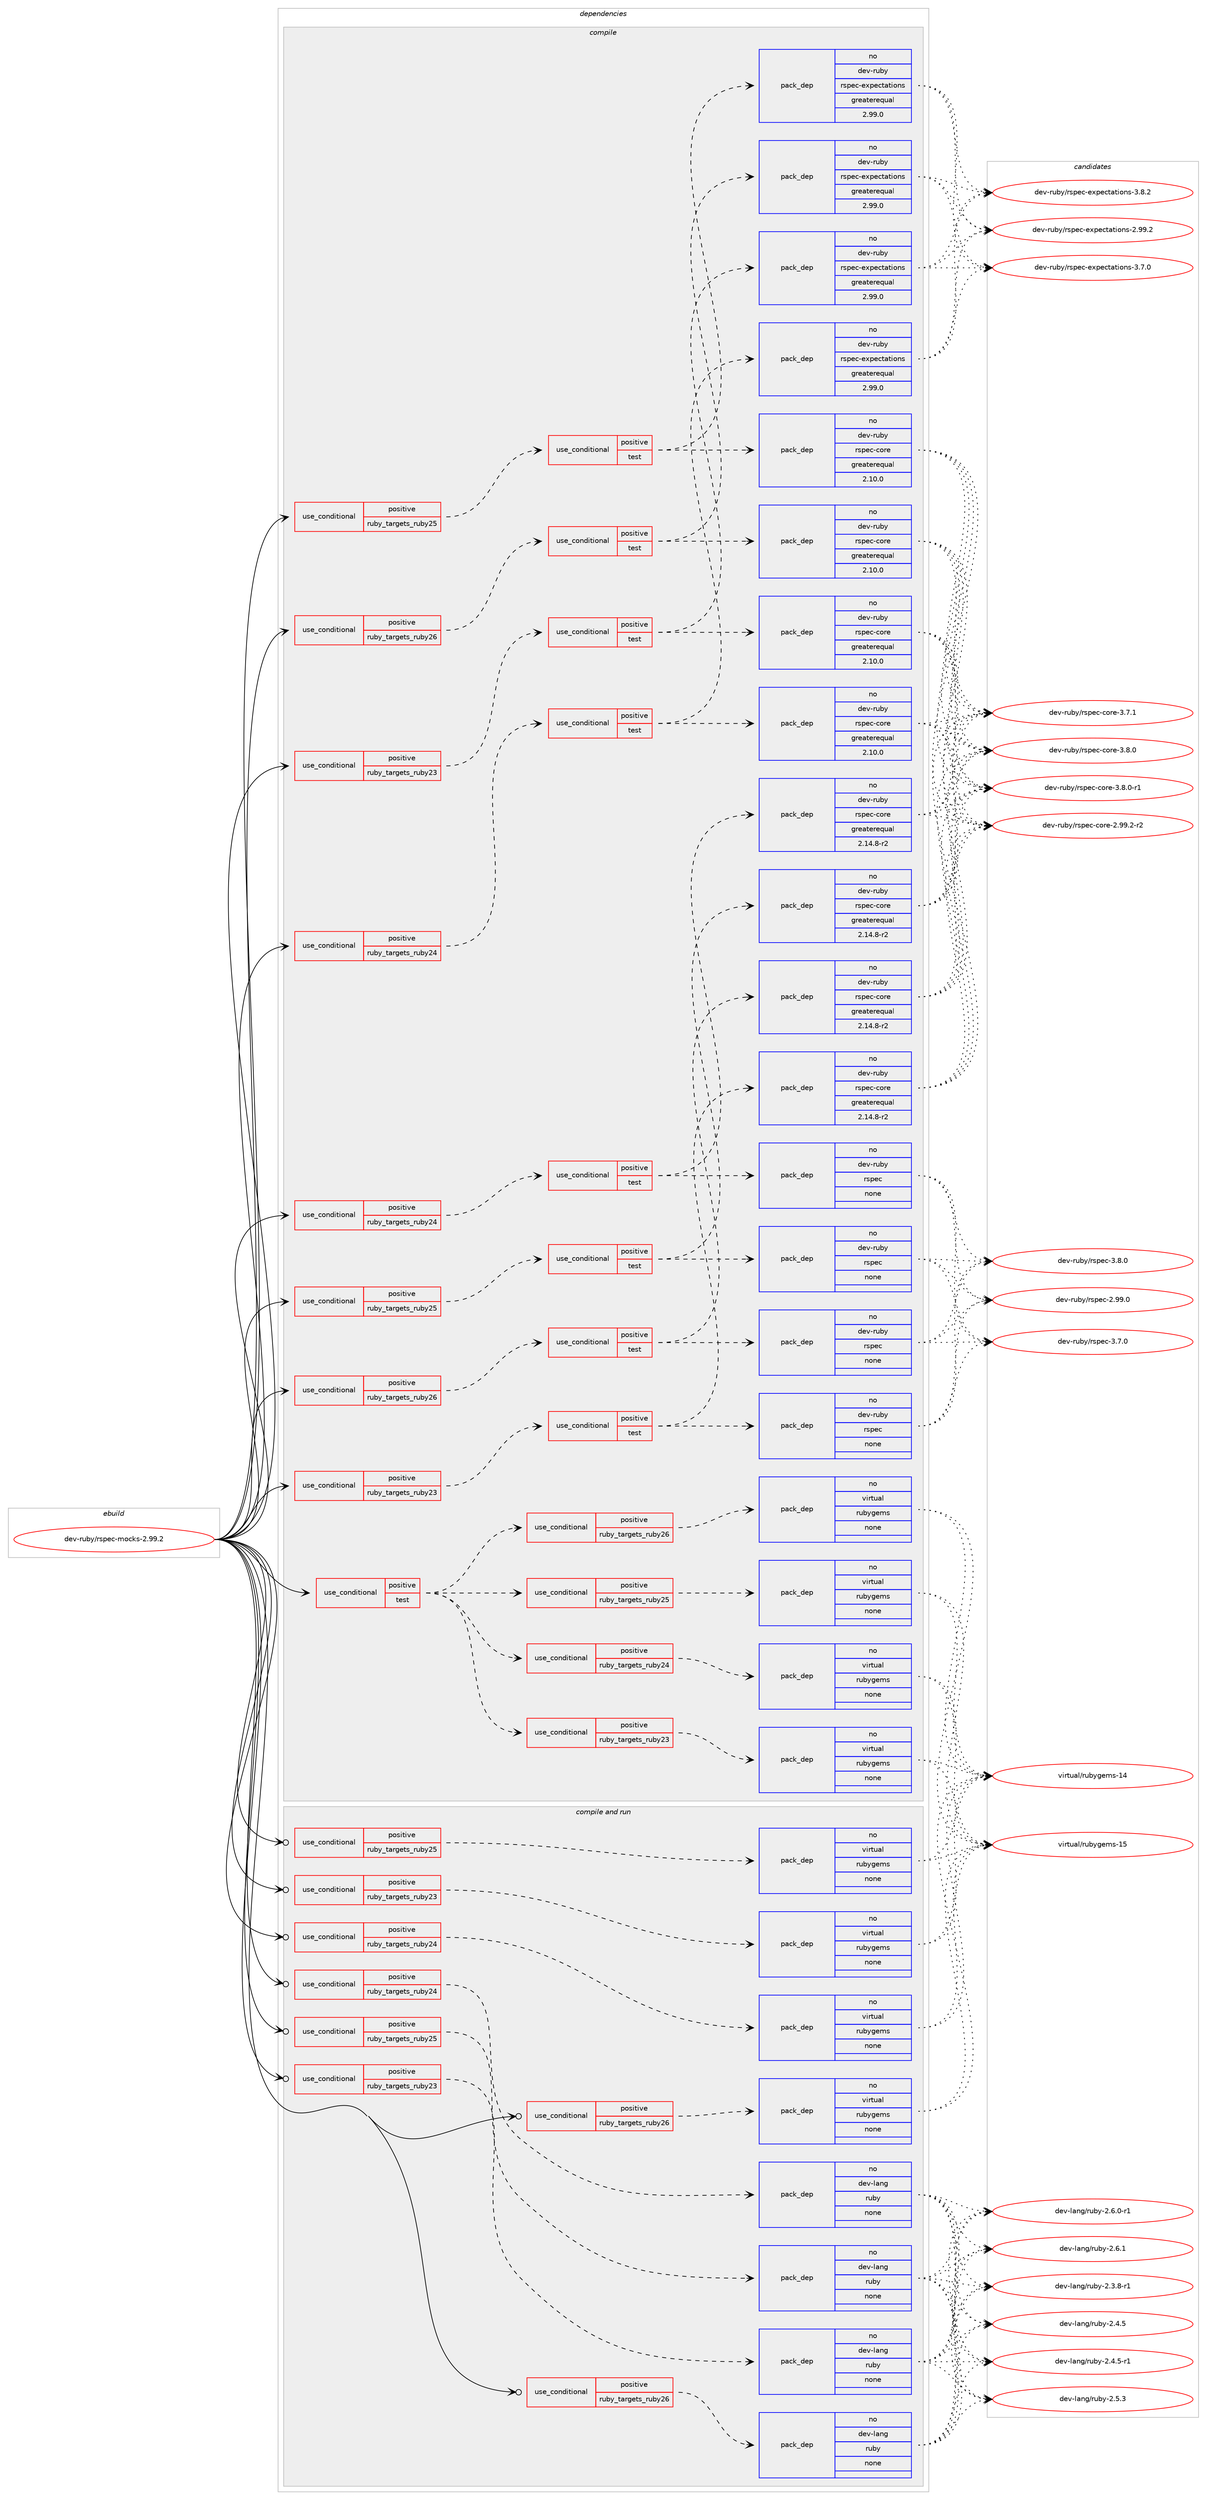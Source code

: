 digraph prolog {

# *************
# Graph options
# *************

newrank=true;
concentrate=true;
compound=true;
graph [rankdir=LR,fontname=Helvetica,fontsize=10,ranksep=1.5];#, ranksep=2.5, nodesep=0.2];
edge  [arrowhead=vee];
node  [fontname=Helvetica,fontsize=10];

# **********
# The ebuild
# **********

subgraph cluster_leftcol {
color=gray;
rank=same;
label=<<i>ebuild</i>>;
id [label="dev-ruby/rspec-mocks-2.99.2", color=red, width=4, href="../dev-ruby/rspec-mocks-2.99.2.svg"];
}

# ****************
# The dependencies
# ****************

subgraph cluster_midcol {
color=gray;
label=<<i>dependencies</i>>;
subgraph cluster_compile {
fillcolor="#eeeeee";
style=filled;
label=<<i>compile</i>>;
subgraph cond414288 {
dependency1521117 [label=<<TABLE BORDER="0" CELLBORDER="1" CELLSPACING="0" CELLPADDING="4"><TR><TD ROWSPAN="3" CELLPADDING="10">use_conditional</TD></TR><TR><TD>positive</TD></TR><TR><TD>ruby_targets_ruby23</TD></TR></TABLE>>, shape=none, color=red];
subgraph cond414289 {
dependency1521118 [label=<<TABLE BORDER="0" CELLBORDER="1" CELLSPACING="0" CELLPADDING="4"><TR><TD ROWSPAN="3" CELLPADDING="10">use_conditional</TD></TR><TR><TD>positive</TD></TR><TR><TD>test</TD></TR></TABLE>>, shape=none, color=red];
subgraph pack1083323 {
dependency1521119 [label=<<TABLE BORDER="0" CELLBORDER="1" CELLSPACING="0" CELLPADDING="4" WIDTH="220"><TR><TD ROWSPAN="6" CELLPADDING="30">pack_dep</TD></TR><TR><TD WIDTH="110">no</TD></TR><TR><TD>dev-ruby</TD></TR><TR><TD>rspec</TD></TR><TR><TD>none</TD></TR><TR><TD></TD></TR></TABLE>>, shape=none, color=blue];
}
dependency1521118:e -> dependency1521119:w [weight=20,style="dashed",arrowhead="vee"];
subgraph pack1083324 {
dependency1521120 [label=<<TABLE BORDER="0" CELLBORDER="1" CELLSPACING="0" CELLPADDING="4" WIDTH="220"><TR><TD ROWSPAN="6" CELLPADDING="30">pack_dep</TD></TR><TR><TD WIDTH="110">no</TD></TR><TR><TD>dev-ruby</TD></TR><TR><TD>rspec-core</TD></TR><TR><TD>greaterequal</TD></TR><TR><TD>2.14.8-r2</TD></TR></TABLE>>, shape=none, color=blue];
}
dependency1521118:e -> dependency1521120:w [weight=20,style="dashed",arrowhead="vee"];
}
dependency1521117:e -> dependency1521118:w [weight=20,style="dashed",arrowhead="vee"];
}
id:e -> dependency1521117:w [weight=20,style="solid",arrowhead="vee"];
subgraph cond414290 {
dependency1521121 [label=<<TABLE BORDER="0" CELLBORDER="1" CELLSPACING="0" CELLPADDING="4"><TR><TD ROWSPAN="3" CELLPADDING="10">use_conditional</TD></TR><TR><TD>positive</TD></TR><TR><TD>ruby_targets_ruby23</TD></TR></TABLE>>, shape=none, color=red];
subgraph cond414291 {
dependency1521122 [label=<<TABLE BORDER="0" CELLBORDER="1" CELLSPACING="0" CELLPADDING="4"><TR><TD ROWSPAN="3" CELLPADDING="10">use_conditional</TD></TR><TR><TD>positive</TD></TR><TR><TD>test</TD></TR></TABLE>>, shape=none, color=red];
subgraph pack1083325 {
dependency1521123 [label=<<TABLE BORDER="0" CELLBORDER="1" CELLSPACING="0" CELLPADDING="4" WIDTH="220"><TR><TD ROWSPAN="6" CELLPADDING="30">pack_dep</TD></TR><TR><TD WIDTH="110">no</TD></TR><TR><TD>dev-ruby</TD></TR><TR><TD>rspec-core</TD></TR><TR><TD>greaterequal</TD></TR><TR><TD>2.10.0</TD></TR></TABLE>>, shape=none, color=blue];
}
dependency1521122:e -> dependency1521123:w [weight=20,style="dashed",arrowhead="vee"];
subgraph pack1083326 {
dependency1521124 [label=<<TABLE BORDER="0" CELLBORDER="1" CELLSPACING="0" CELLPADDING="4" WIDTH="220"><TR><TD ROWSPAN="6" CELLPADDING="30">pack_dep</TD></TR><TR><TD WIDTH="110">no</TD></TR><TR><TD>dev-ruby</TD></TR><TR><TD>rspec-expectations</TD></TR><TR><TD>greaterequal</TD></TR><TR><TD>2.99.0</TD></TR></TABLE>>, shape=none, color=blue];
}
dependency1521122:e -> dependency1521124:w [weight=20,style="dashed",arrowhead="vee"];
}
dependency1521121:e -> dependency1521122:w [weight=20,style="dashed",arrowhead="vee"];
}
id:e -> dependency1521121:w [weight=20,style="solid",arrowhead="vee"];
subgraph cond414292 {
dependency1521125 [label=<<TABLE BORDER="0" CELLBORDER="1" CELLSPACING="0" CELLPADDING="4"><TR><TD ROWSPAN="3" CELLPADDING="10">use_conditional</TD></TR><TR><TD>positive</TD></TR><TR><TD>ruby_targets_ruby24</TD></TR></TABLE>>, shape=none, color=red];
subgraph cond414293 {
dependency1521126 [label=<<TABLE BORDER="0" CELLBORDER="1" CELLSPACING="0" CELLPADDING="4"><TR><TD ROWSPAN="3" CELLPADDING="10">use_conditional</TD></TR><TR><TD>positive</TD></TR><TR><TD>test</TD></TR></TABLE>>, shape=none, color=red];
subgraph pack1083327 {
dependency1521127 [label=<<TABLE BORDER="0" CELLBORDER="1" CELLSPACING="0" CELLPADDING="4" WIDTH="220"><TR><TD ROWSPAN="6" CELLPADDING="30">pack_dep</TD></TR><TR><TD WIDTH="110">no</TD></TR><TR><TD>dev-ruby</TD></TR><TR><TD>rspec</TD></TR><TR><TD>none</TD></TR><TR><TD></TD></TR></TABLE>>, shape=none, color=blue];
}
dependency1521126:e -> dependency1521127:w [weight=20,style="dashed",arrowhead="vee"];
subgraph pack1083328 {
dependency1521128 [label=<<TABLE BORDER="0" CELLBORDER="1" CELLSPACING="0" CELLPADDING="4" WIDTH="220"><TR><TD ROWSPAN="6" CELLPADDING="30">pack_dep</TD></TR><TR><TD WIDTH="110">no</TD></TR><TR><TD>dev-ruby</TD></TR><TR><TD>rspec-core</TD></TR><TR><TD>greaterequal</TD></TR><TR><TD>2.14.8-r2</TD></TR></TABLE>>, shape=none, color=blue];
}
dependency1521126:e -> dependency1521128:w [weight=20,style="dashed",arrowhead="vee"];
}
dependency1521125:e -> dependency1521126:w [weight=20,style="dashed",arrowhead="vee"];
}
id:e -> dependency1521125:w [weight=20,style="solid",arrowhead="vee"];
subgraph cond414294 {
dependency1521129 [label=<<TABLE BORDER="0" CELLBORDER="1" CELLSPACING="0" CELLPADDING="4"><TR><TD ROWSPAN="3" CELLPADDING="10">use_conditional</TD></TR><TR><TD>positive</TD></TR><TR><TD>ruby_targets_ruby24</TD></TR></TABLE>>, shape=none, color=red];
subgraph cond414295 {
dependency1521130 [label=<<TABLE BORDER="0" CELLBORDER="1" CELLSPACING="0" CELLPADDING="4"><TR><TD ROWSPAN="3" CELLPADDING="10">use_conditional</TD></TR><TR><TD>positive</TD></TR><TR><TD>test</TD></TR></TABLE>>, shape=none, color=red];
subgraph pack1083329 {
dependency1521131 [label=<<TABLE BORDER="0" CELLBORDER="1" CELLSPACING="0" CELLPADDING="4" WIDTH="220"><TR><TD ROWSPAN="6" CELLPADDING="30">pack_dep</TD></TR><TR><TD WIDTH="110">no</TD></TR><TR><TD>dev-ruby</TD></TR><TR><TD>rspec-core</TD></TR><TR><TD>greaterequal</TD></TR><TR><TD>2.10.0</TD></TR></TABLE>>, shape=none, color=blue];
}
dependency1521130:e -> dependency1521131:w [weight=20,style="dashed",arrowhead="vee"];
subgraph pack1083330 {
dependency1521132 [label=<<TABLE BORDER="0" CELLBORDER="1" CELLSPACING="0" CELLPADDING="4" WIDTH="220"><TR><TD ROWSPAN="6" CELLPADDING="30">pack_dep</TD></TR><TR><TD WIDTH="110">no</TD></TR><TR><TD>dev-ruby</TD></TR><TR><TD>rspec-expectations</TD></TR><TR><TD>greaterequal</TD></TR><TR><TD>2.99.0</TD></TR></TABLE>>, shape=none, color=blue];
}
dependency1521130:e -> dependency1521132:w [weight=20,style="dashed",arrowhead="vee"];
}
dependency1521129:e -> dependency1521130:w [weight=20,style="dashed",arrowhead="vee"];
}
id:e -> dependency1521129:w [weight=20,style="solid",arrowhead="vee"];
subgraph cond414296 {
dependency1521133 [label=<<TABLE BORDER="0" CELLBORDER="1" CELLSPACING="0" CELLPADDING="4"><TR><TD ROWSPAN="3" CELLPADDING="10">use_conditional</TD></TR><TR><TD>positive</TD></TR><TR><TD>ruby_targets_ruby25</TD></TR></TABLE>>, shape=none, color=red];
subgraph cond414297 {
dependency1521134 [label=<<TABLE BORDER="0" CELLBORDER="1" CELLSPACING="0" CELLPADDING="4"><TR><TD ROWSPAN="3" CELLPADDING="10">use_conditional</TD></TR><TR><TD>positive</TD></TR><TR><TD>test</TD></TR></TABLE>>, shape=none, color=red];
subgraph pack1083331 {
dependency1521135 [label=<<TABLE BORDER="0" CELLBORDER="1" CELLSPACING="0" CELLPADDING="4" WIDTH="220"><TR><TD ROWSPAN="6" CELLPADDING="30">pack_dep</TD></TR><TR><TD WIDTH="110">no</TD></TR><TR><TD>dev-ruby</TD></TR><TR><TD>rspec</TD></TR><TR><TD>none</TD></TR><TR><TD></TD></TR></TABLE>>, shape=none, color=blue];
}
dependency1521134:e -> dependency1521135:w [weight=20,style="dashed",arrowhead="vee"];
subgraph pack1083332 {
dependency1521136 [label=<<TABLE BORDER="0" CELLBORDER="1" CELLSPACING="0" CELLPADDING="4" WIDTH="220"><TR><TD ROWSPAN="6" CELLPADDING="30">pack_dep</TD></TR><TR><TD WIDTH="110">no</TD></TR><TR><TD>dev-ruby</TD></TR><TR><TD>rspec-core</TD></TR><TR><TD>greaterequal</TD></TR><TR><TD>2.14.8-r2</TD></TR></TABLE>>, shape=none, color=blue];
}
dependency1521134:e -> dependency1521136:w [weight=20,style="dashed",arrowhead="vee"];
}
dependency1521133:e -> dependency1521134:w [weight=20,style="dashed",arrowhead="vee"];
}
id:e -> dependency1521133:w [weight=20,style="solid",arrowhead="vee"];
subgraph cond414298 {
dependency1521137 [label=<<TABLE BORDER="0" CELLBORDER="1" CELLSPACING="0" CELLPADDING="4"><TR><TD ROWSPAN="3" CELLPADDING="10">use_conditional</TD></TR><TR><TD>positive</TD></TR><TR><TD>ruby_targets_ruby25</TD></TR></TABLE>>, shape=none, color=red];
subgraph cond414299 {
dependency1521138 [label=<<TABLE BORDER="0" CELLBORDER="1" CELLSPACING="0" CELLPADDING="4"><TR><TD ROWSPAN="3" CELLPADDING="10">use_conditional</TD></TR><TR><TD>positive</TD></TR><TR><TD>test</TD></TR></TABLE>>, shape=none, color=red];
subgraph pack1083333 {
dependency1521139 [label=<<TABLE BORDER="0" CELLBORDER="1" CELLSPACING="0" CELLPADDING="4" WIDTH="220"><TR><TD ROWSPAN="6" CELLPADDING="30">pack_dep</TD></TR><TR><TD WIDTH="110">no</TD></TR><TR><TD>dev-ruby</TD></TR><TR><TD>rspec-core</TD></TR><TR><TD>greaterequal</TD></TR><TR><TD>2.10.0</TD></TR></TABLE>>, shape=none, color=blue];
}
dependency1521138:e -> dependency1521139:w [weight=20,style="dashed",arrowhead="vee"];
subgraph pack1083334 {
dependency1521140 [label=<<TABLE BORDER="0" CELLBORDER="1" CELLSPACING="0" CELLPADDING="4" WIDTH="220"><TR><TD ROWSPAN="6" CELLPADDING="30">pack_dep</TD></TR><TR><TD WIDTH="110">no</TD></TR><TR><TD>dev-ruby</TD></TR><TR><TD>rspec-expectations</TD></TR><TR><TD>greaterequal</TD></TR><TR><TD>2.99.0</TD></TR></TABLE>>, shape=none, color=blue];
}
dependency1521138:e -> dependency1521140:w [weight=20,style="dashed",arrowhead="vee"];
}
dependency1521137:e -> dependency1521138:w [weight=20,style="dashed",arrowhead="vee"];
}
id:e -> dependency1521137:w [weight=20,style="solid",arrowhead="vee"];
subgraph cond414300 {
dependency1521141 [label=<<TABLE BORDER="0" CELLBORDER="1" CELLSPACING="0" CELLPADDING="4"><TR><TD ROWSPAN="3" CELLPADDING="10">use_conditional</TD></TR><TR><TD>positive</TD></TR><TR><TD>ruby_targets_ruby26</TD></TR></TABLE>>, shape=none, color=red];
subgraph cond414301 {
dependency1521142 [label=<<TABLE BORDER="0" CELLBORDER="1" CELLSPACING="0" CELLPADDING="4"><TR><TD ROWSPAN="3" CELLPADDING="10">use_conditional</TD></TR><TR><TD>positive</TD></TR><TR><TD>test</TD></TR></TABLE>>, shape=none, color=red];
subgraph pack1083335 {
dependency1521143 [label=<<TABLE BORDER="0" CELLBORDER="1" CELLSPACING="0" CELLPADDING="4" WIDTH="220"><TR><TD ROWSPAN="6" CELLPADDING="30">pack_dep</TD></TR><TR><TD WIDTH="110">no</TD></TR><TR><TD>dev-ruby</TD></TR><TR><TD>rspec</TD></TR><TR><TD>none</TD></TR><TR><TD></TD></TR></TABLE>>, shape=none, color=blue];
}
dependency1521142:e -> dependency1521143:w [weight=20,style="dashed",arrowhead="vee"];
subgraph pack1083336 {
dependency1521144 [label=<<TABLE BORDER="0" CELLBORDER="1" CELLSPACING="0" CELLPADDING="4" WIDTH="220"><TR><TD ROWSPAN="6" CELLPADDING="30">pack_dep</TD></TR><TR><TD WIDTH="110">no</TD></TR><TR><TD>dev-ruby</TD></TR><TR><TD>rspec-core</TD></TR><TR><TD>greaterequal</TD></TR><TR><TD>2.14.8-r2</TD></TR></TABLE>>, shape=none, color=blue];
}
dependency1521142:e -> dependency1521144:w [weight=20,style="dashed",arrowhead="vee"];
}
dependency1521141:e -> dependency1521142:w [weight=20,style="dashed",arrowhead="vee"];
}
id:e -> dependency1521141:w [weight=20,style="solid",arrowhead="vee"];
subgraph cond414302 {
dependency1521145 [label=<<TABLE BORDER="0" CELLBORDER="1" CELLSPACING="0" CELLPADDING="4"><TR><TD ROWSPAN="3" CELLPADDING="10">use_conditional</TD></TR><TR><TD>positive</TD></TR><TR><TD>ruby_targets_ruby26</TD></TR></TABLE>>, shape=none, color=red];
subgraph cond414303 {
dependency1521146 [label=<<TABLE BORDER="0" CELLBORDER="1" CELLSPACING="0" CELLPADDING="4"><TR><TD ROWSPAN="3" CELLPADDING="10">use_conditional</TD></TR><TR><TD>positive</TD></TR><TR><TD>test</TD></TR></TABLE>>, shape=none, color=red];
subgraph pack1083337 {
dependency1521147 [label=<<TABLE BORDER="0" CELLBORDER="1" CELLSPACING="0" CELLPADDING="4" WIDTH="220"><TR><TD ROWSPAN="6" CELLPADDING="30">pack_dep</TD></TR><TR><TD WIDTH="110">no</TD></TR><TR><TD>dev-ruby</TD></TR><TR><TD>rspec-core</TD></TR><TR><TD>greaterequal</TD></TR><TR><TD>2.10.0</TD></TR></TABLE>>, shape=none, color=blue];
}
dependency1521146:e -> dependency1521147:w [weight=20,style="dashed",arrowhead="vee"];
subgraph pack1083338 {
dependency1521148 [label=<<TABLE BORDER="0" CELLBORDER="1" CELLSPACING="0" CELLPADDING="4" WIDTH="220"><TR><TD ROWSPAN="6" CELLPADDING="30">pack_dep</TD></TR><TR><TD WIDTH="110">no</TD></TR><TR><TD>dev-ruby</TD></TR><TR><TD>rspec-expectations</TD></TR><TR><TD>greaterequal</TD></TR><TR><TD>2.99.0</TD></TR></TABLE>>, shape=none, color=blue];
}
dependency1521146:e -> dependency1521148:w [weight=20,style="dashed",arrowhead="vee"];
}
dependency1521145:e -> dependency1521146:w [weight=20,style="dashed",arrowhead="vee"];
}
id:e -> dependency1521145:w [weight=20,style="solid",arrowhead="vee"];
subgraph cond414304 {
dependency1521149 [label=<<TABLE BORDER="0" CELLBORDER="1" CELLSPACING="0" CELLPADDING="4"><TR><TD ROWSPAN="3" CELLPADDING="10">use_conditional</TD></TR><TR><TD>positive</TD></TR><TR><TD>test</TD></TR></TABLE>>, shape=none, color=red];
subgraph cond414305 {
dependency1521150 [label=<<TABLE BORDER="0" CELLBORDER="1" CELLSPACING="0" CELLPADDING="4"><TR><TD ROWSPAN="3" CELLPADDING="10">use_conditional</TD></TR><TR><TD>positive</TD></TR><TR><TD>ruby_targets_ruby23</TD></TR></TABLE>>, shape=none, color=red];
subgraph pack1083339 {
dependency1521151 [label=<<TABLE BORDER="0" CELLBORDER="1" CELLSPACING="0" CELLPADDING="4" WIDTH="220"><TR><TD ROWSPAN="6" CELLPADDING="30">pack_dep</TD></TR><TR><TD WIDTH="110">no</TD></TR><TR><TD>virtual</TD></TR><TR><TD>rubygems</TD></TR><TR><TD>none</TD></TR><TR><TD></TD></TR></TABLE>>, shape=none, color=blue];
}
dependency1521150:e -> dependency1521151:w [weight=20,style="dashed",arrowhead="vee"];
}
dependency1521149:e -> dependency1521150:w [weight=20,style="dashed",arrowhead="vee"];
subgraph cond414306 {
dependency1521152 [label=<<TABLE BORDER="0" CELLBORDER="1" CELLSPACING="0" CELLPADDING="4"><TR><TD ROWSPAN="3" CELLPADDING="10">use_conditional</TD></TR><TR><TD>positive</TD></TR><TR><TD>ruby_targets_ruby24</TD></TR></TABLE>>, shape=none, color=red];
subgraph pack1083340 {
dependency1521153 [label=<<TABLE BORDER="0" CELLBORDER="1" CELLSPACING="0" CELLPADDING="4" WIDTH="220"><TR><TD ROWSPAN="6" CELLPADDING="30">pack_dep</TD></TR><TR><TD WIDTH="110">no</TD></TR><TR><TD>virtual</TD></TR><TR><TD>rubygems</TD></TR><TR><TD>none</TD></TR><TR><TD></TD></TR></TABLE>>, shape=none, color=blue];
}
dependency1521152:e -> dependency1521153:w [weight=20,style="dashed",arrowhead="vee"];
}
dependency1521149:e -> dependency1521152:w [weight=20,style="dashed",arrowhead="vee"];
subgraph cond414307 {
dependency1521154 [label=<<TABLE BORDER="0" CELLBORDER="1" CELLSPACING="0" CELLPADDING="4"><TR><TD ROWSPAN="3" CELLPADDING="10">use_conditional</TD></TR><TR><TD>positive</TD></TR><TR><TD>ruby_targets_ruby25</TD></TR></TABLE>>, shape=none, color=red];
subgraph pack1083341 {
dependency1521155 [label=<<TABLE BORDER="0" CELLBORDER="1" CELLSPACING="0" CELLPADDING="4" WIDTH="220"><TR><TD ROWSPAN="6" CELLPADDING="30">pack_dep</TD></TR><TR><TD WIDTH="110">no</TD></TR><TR><TD>virtual</TD></TR><TR><TD>rubygems</TD></TR><TR><TD>none</TD></TR><TR><TD></TD></TR></TABLE>>, shape=none, color=blue];
}
dependency1521154:e -> dependency1521155:w [weight=20,style="dashed",arrowhead="vee"];
}
dependency1521149:e -> dependency1521154:w [weight=20,style="dashed",arrowhead="vee"];
subgraph cond414308 {
dependency1521156 [label=<<TABLE BORDER="0" CELLBORDER="1" CELLSPACING="0" CELLPADDING="4"><TR><TD ROWSPAN="3" CELLPADDING="10">use_conditional</TD></TR><TR><TD>positive</TD></TR><TR><TD>ruby_targets_ruby26</TD></TR></TABLE>>, shape=none, color=red];
subgraph pack1083342 {
dependency1521157 [label=<<TABLE BORDER="0" CELLBORDER="1" CELLSPACING="0" CELLPADDING="4" WIDTH="220"><TR><TD ROWSPAN="6" CELLPADDING="30">pack_dep</TD></TR><TR><TD WIDTH="110">no</TD></TR><TR><TD>virtual</TD></TR><TR><TD>rubygems</TD></TR><TR><TD>none</TD></TR><TR><TD></TD></TR></TABLE>>, shape=none, color=blue];
}
dependency1521156:e -> dependency1521157:w [weight=20,style="dashed",arrowhead="vee"];
}
dependency1521149:e -> dependency1521156:w [weight=20,style="dashed",arrowhead="vee"];
}
id:e -> dependency1521149:w [weight=20,style="solid",arrowhead="vee"];
}
subgraph cluster_compileandrun {
fillcolor="#eeeeee";
style=filled;
label=<<i>compile and run</i>>;
subgraph cond414309 {
dependency1521158 [label=<<TABLE BORDER="0" CELLBORDER="1" CELLSPACING="0" CELLPADDING="4"><TR><TD ROWSPAN="3" CELLPADDING="10">use_conditional</TD></TR><TR><TD>positive</TD></TR><TR><TD>ruby_targets_ruby23</TD></TR></TABLE>>, shape=none, color=red];
subgraph pack1083343 {
dependency1521159 [label=<<TABLE BORDER="0" CELLBORDER="1" CELLSPACING="0" CELLPADDING="4" WIDTH="220"><TR><TD ROWSPAN="6" CELLPADDING="30">pack_dep</TD></TR><TR><TD WIDTH="110">no</TD></TR><TR><TD>dev-lang</TD></TR><TR><TD>ruby</TD></TR><TR><TD>none</TD></TR><TR><TD></TD></TR></TABLE>>, shape=none, color=blue];
}
dependency1521158:e -> dependency1521159:w [weight=20,style="dashed",arrowhead="vee"];
}
id:e -> dependency1521158:w [weight=20,style="solid",arrowhead="odotvee"];
subgraph cond414310 {
dependency1521160 [label=<<TABLE BORDER="0" CELLBORDER="1" CELLSPACING="0" CELLPADDING="4"><TR><TD ROWSPAN="3" CELLPADDING="10">use_conditional</TD></TR><TR><TD>positive</TD></TR><TR><TD>ruby_targets_ruby23</TD></TR></TABLE>>, shape=none, color=red];
subgraph pack1083344 {
dependency1521161 [label=<<TABLE BORDER="0" CELLBORDER="1" CELLSPACING="0" CELLPADDING="4" WIDTH="220"><TR><TD ROWSPAN="6" CELLPADDING="30">pack_dep</TD></TR><TR><TD WIDTH="110">no</TD></TR><TR><TD>virtual</TD></TR><TR><TD>rubygems</TD></TR><TR><TD>none</TD></TR><TR><TD></TD></TR></TABLE>>, shape=none, color=blue];
}
dependency1521160:e -> dependency1521161:w [weight=20,style="dashed",arrowhead="vee"];
}
id:e -> dependency1521160:w [weight=20,style="solid",arrowhead="odotvee"];
subgraph cond414311 {
dependency1521162 [label=<<TABLE BORDER="0" CELLBORDER="1" CELLSPACING="0" CELLPADDING="4"><TR><TD ROWSPAN="3" CELLPADDING="10">use_conditional</TD></TR><TR><TD>positive</TD></TR><TR><TD>ruby_targets_ruby24</TD></TR></TABLE>>, shape=none, color=red];
subgraph pack1083345 {
dependency1521163 [label=<<TABLE BORDER="0" CELLBORDER="1" CELLSPACING="0" CELLPADDING="4" WIDTH="220"><TR><TD ROWSPAN="6" CELLPADDING="30">pack_dep</TD></TR><TR><TD WIDTH="110">no</TD></TR><TR><TD>dev-lang</TD></TR><TR><TD>ruby</TD></TR><TR><TD>none</TD></TR><TR><TD></TD></TR></TABLE>>, shape=none, color=blue];
}
dependency1521162:e -> dependency1521163:w [weight=20,style="dashed",arrowhead="vee"];
}
id:e -> dependency1521162:w [weight=20,style="solid",arrowhead="odotvee"];
subgraph cond414312 {
dependency1521164 [label=<<TABLE BORDER="0" CELLBORDER="1" CELLSPACING="0" CELLPADDING="4"><TR><TD ROWSPAN="3" CELLPADDING="10">use_conditional</TD></TR><TR><TD>positive</TD></TR><TR><TD>ruby_targets_ruby24</TD></TR></TABLE>>, shape=none, color=red];
subgraph pack1083346 {
dependency1521165 [label=<<TABLE BORDER="0" CELLBORDER="1" CELLSPACING="0" CELLPADDING="4" WIDTH="220"><TR><TD ROWSPAN="6" CELLPADDING="30">pack_dep</TD></TR><TR><TD WIDTH="110">no</TD></TR><TR><TD>virtual</TD></TR><TR><TD>rubygems</TD></TR><TR><TD>none</TD></TR><TR><TD></TD></TR></TABLE>>, shape=none, color=blue];
}
dependency1521164:e -> dependency1521165:w [weight=20,style="dashed",arrowhead="vee"];
}
id:e -> dependency1521164:w [weight=20,style="solid",arrowhead="odotvee"];
subgraph cond414313 {
dependency1521166 [label=<<TABLE BORDER="0" CELLBORDER="1" CELLSPACING="0" CELLPADDING="4"><TR><TD ROWSPAN="3" CELLPADDING="10">use_conditional</TD></TR><TR><TD>positive</TD></TR><TR><TD>ruby_targets_ruby25</TD></TR></TABLE>>, shape=none, color=red];
subgraph pack1083347 {
dependency1521167 [label=<<TABLE BORDER="0" CELLBORDER="1" CELLSPACING="0" CELLPADDING="4" WIDTH="220"><TR><TD ROWSPAN="6" CELLPADDING="30">pack_dep</TD></TR><TR><TD WIDTH="110">no</TD></TR><TR><TD>dev-lang</TD></TR><TR><TD>ruby</TD></TR><TR><TD>none</TD></TR><TR><TD></TD></TR></TABLE>>, shape=none, color=blue];
}
dependency1521166:e -> dependency1521167:w [weight=20,style="dashed",arrowhead="vee"];
}
id:e -> dependency1521166:w [weight=20,style="solid",arrowhead="odotvee"];
subgraph cond414314 {
dependency1521168 [label=<<TABLE BORDER="0" CELLBORDER="1" CELLSPACING="0" CELLPADDING="4"><TR><TD ROWSPAN="3" CELLPADDING="10">use_conditional</TD></TR><TR><TD>positive</TD></TR><TR><TD>ruby_targets_ruby25</TD></TR></TABLE>>, shape=none, color=red];
subgraph pack1083348 {
dependency1521169 [label=<<TABLE BORDER="0" CELLBORDER="1" CELLSPACING="0" CELLPADDING="4" WIDTH="220"><TR><TD ROWSPAN="6" CELLPADDING="30">pack_dep</TD></TR><TR><TD WIDTH="110">no</TD></TR><TR><TD>virtual</TD></TR><TR><TD>rubygems</TD></TR><TR><TD>none</TD></TR><TR><TD></TD></TR></TABLE>>, shape=none, color=blue];
}
dependency1521168:e -> dependency1521169:w [weight=20,style="dashed",arrowhead="vee"];
}
id:e -> dependency1521168:w [weight=20,style="solid",arrowhead="odotvee"];
subgraph cond414315 {
dependency1521170 [label=<<TABLE BORDER="0" CELLBORDER="1" CELLSPACING="0" CELLPADDING="4"><TR><TD ROWSPAN="3" CELLPADDING="10">use_conditional</TD></TR><TR><TD>positive</TD></TR><TR><TD>ruby_targets_ruby26</TD></TR></TABLE>>, shape=none, color=red];
subgraph pack1083349 {
dependency1521171 [label=<<TABLE BORDER="0" CELLBORDER="1" CELLSPACING="0" CELLPADDING="4" WIDTH="220"><TR><TD ROWSPAN="6" CELLPADDING="30">pack_dep</TD></TR><TR><TD WIDTH="110">no</TD></TR><TR><TD>dev-lang</TD></TR><TR><TD>ruby</TD></TR><TR><TD>none</TD></TR><TR><TD></TD></TR></TABLE>>, shape=none, color=blue];
}
dependency1521170:e -> dependency1521171:w [weight=20,style="dashed",arrowhead="vee"];
}
id:e -> dependency1521170:w [weight=20,style="solid",arrowhead="odotvee"];
subgraph cond414316 {
dependency1521172 [label=<<TABLE BORDER="0" CELLBORDER="1" CELLSPACING="0" CELLPADDING="4"><TR><TD ROWSPAN="3" CELLPADDING="10">use_conditional</TD></TR><TR><TD>positive</TD></TR><TR><TD>ruby_targets_ruby26</TD></TR></TABLE>>, shape=none, color=red];
subgraph pack1083350 {
dependency1521173 [label=<<TABLE BORDER="0" CELLBORDER="1" CELLSPACING="0" CELLPADDING="4" WIDTH="220"><TR><TD ROWSPAN="6" CELLPADDING="30">pack_dep</TD></TR><TR><TD WIDTH="110">no</TD></TR><TR><TD>virtual</TD></TR><TR><TD>rubygems</TD></TR><TR><TD>none</TD></TR><TR><TD></TD></TR></TABLE>>, shape=none, color=blue];
}
dependency1521172:e -> dependency1521173:w [weight=20,style="dashed",arrowhead="vee"];
}
id:e -> dependency1521172:w [weight=20,style="solid",arrowhead="odotvee"];
}
subgraph cluster_run {
fillcolor="#eeeeee";
style=filled;
label=<<i>run</i>>;
}
}

# **************
# The candidates
# **************

subgraph cluster_choices {
rank=same;
color=gray;
label=<<i>candidates</i>>;

subgraph choice1083323 {
color=black;
nodesep=1;
choice1001011184511411798121471141151121019945504657574648 [label="dev-ruby/rspec-2.99.0", color=red, width=4,href="../dev-ruby/rspec-2.99.0.svg"];
choice10010111845114117981214711411511210199455146554648 [label="dev-ruby/rspec-3.7.0", color=red, width=4,href="../dev-ruby/rspec-3.7.0.svg"];
choice10010111845114117981214711411511210199455146564648 [label="dev-ruby/rspec-3.8.0", color=red, width=4,href="../dev-ruby/rspec-3.8.0.svg"];
dependency1521119:e -> choice1001011184511411798121471141151121019945504657574648:w [style=dotted,weight="100"];
dependency1521119:e -> choice10010111845114117981214711411511210199455146554648:w [style=dotted,weight="100"];
dependency1521119:e -> choice10010111845114117981214711411511210199455146564648:w [style=dotted,weight="100"];
}
subgraph choice1083324 {
color=black;
nodesep=1;
choice100101118451141179812147114115112101994599111114101455046575746504511450 [label="dev-ruby/rspec-core-2.99.2-r2", color=red, width=4,href="../dev-ruby/rspec-core-2.99.2-r2.svg"];
choice100101118451141179812147114115112101994599111114101455146554649 [label="dev-ruby/rspec-core-3.7.1", color=red, width=4,href="../dev-ruby/rspec-core-3.7.1.svg"];
choice100101118451141179812147114115112101994599111114101455146564648 [label="dev-ruby/rspec-core-3.8.0", color=red, width=4,href="../dev-ruby/rspec-core-3.8.0.svg"];
choice1001011184511411798121471141151121019945991111141014551465646484511449 [label="dev-ruby/rspec-core-3.8.0-r1", color=red, width=4,href="../dev-ruby/rspec-core-3.8.0-r1.svg"];
dependency1521120:e -> choice100101118451141179812147114115112101994599111114101455046575746504511450:w [style=dotted,weight="100"];
dependency1521120:e -> choice100101118451141179812147114115112101994599111114101455146554649:w [style=dotted,weight="100"];
dependency1521120:e -> choice100101118451141179812147114115112101994599111114101455146564648:w [style=dotted,weight="100"];
dependency1521120:e -> choice1001011184511411798121471141151121019945991111141014551465646484511449:w [style=dotted,weight="100"];
}
subgraph choice1083325 {
color=black;
nodesep=1;
choice100101118451141179812147114115112101994599111114101455046575746504511450 [label="dev-ruby/rspec-core-2.99.2-r2", color=red, width=4,href="../dev-ruby/rspec-core-2.99.2-r2.svg"];
choice100101118451141179812147114115112101994599111114101455146554649 [label="dev-ruby/rspec-core-3.7.1", color=red, width=4,href="../dev-ruby/rspec-core-3.7.1.svg"];
choice100101118451141179812147114115112101994599111114101455146564648 [label="dev-ruby/rspec-core-3.8.0", color=red, width=4,href="../dev-ruby/rspec-core-3.8.0.svg"];
choice1001011184511411798121471141151121019945991111141014551465646484511449 [label="dev-ruby/rspec-core-3.8.0-r1", color=red, width=4,href="../dev-ruby/rspec-core-3.8.0-r1.svg"];
dependency1521123:e -> choice100101118451141179812147114115112101994599111114101455046575746504511450:w [style=dotted,weight="100"];
dependency1521123:e -> choice100101118451141179812147114115112101994599111114101455146554649:w [style=dotted,weight="100"];
dependency1521123:e -> choice100101118451141179812147114115112101994599111114101455146564648:w [style=dotted,weight="100"];
dependency1521123:e -> choice1001011184511411798121471141151121019945991111141014551465646484511449:w [style=dotted,weight="100"];
}
subgraph choice1083326 {
color=black;
nodesep=1;
choice1001011184511411798121471141151121019945101120112101991169711610511111011545504657574650 [label="dev-ruby/rspec-expectations-2.99.2", color=red, width=4,href="../dev-ruby/rspec-expectations-2.99.2.svg"];
choice10010111845114117981214711411511210199451011201121019911697116105111110115455146554648 [label="dev-ruby/rspec-expectations-3.7.0", color=red, width=4,href="../dev-ruby/rspec-expectations-3.7.0.svg"];
choice10010111845114117981214711411511210199451011201121019911697116105111110115455146564650 [label="dev-ruby/rspec-expectations-3.8.2", color=red, width=4,href="../dev-ruby/rspec-expectations-3.8.2.svg"];
dependency1521124:e -> choice1001011184511411798121471141151121019945101120112101991169711610511111011545504657574650:w [style=dotted,weight="100"];
dependency1521124:e -> choice10010111845114117981214711411511210199451011201121019911697116105111110115455146554648:w [style=dotted,weight="100"];
dependency1521124:e -> choice10010111845114117981214711411511210199451011201121019911697116105111110115455146564650:w [style=dotted,weight="100"];
}
subgraph choice1083327 {
color=black;
nodesep=1;
choice1001011184511411798121471141151121019945504657574648 [label="dev-ruby/rspec-2.99.0", color=red, width=4,href="../dev-ruby/rspec-2.99.0.svg"];
choice10010111845114117981214711411511210199455146554648 [label="dev-ruby/rspec-3.7.0", color=red, width=4,href="../dev-ruby/rspec-3.7.0.svg"];
choice10010111845114117981214711411511210199455146564648 [label="dev-ruby/rspec-3.8.0", color=red, width=4,href="../dev-ruby/rspec-3.8.0.svg"];
dependency1521127:e -> choice1001011184511411798121471141151121019945504657574648:w [style=dotted,weight="100"];
dependency1521127:e -> choice10010111845114117981214711411511210199455146554648:w [style=dotted,weight="100"];
dependency1521127:e -> choice10010111845114117981214711411511210199455146564648:w [style=dotted,weight="100"];
}
subgraph choice1083328 {
color=black;
nodesep=1;
choice100101118451141179812147114115112101994599111114101455046575746504511450 [label="dev-ruby/rspec-core-2.99.2-r2", color=red, width=4,href="../dev-ruby/rspec-core-2.99.2-r2.svg"];
choice100101118451141179812147114115112101994599111114101455146554649 [label="dev-ruby/rspec-core-3.7.1", color=red, width=4,href="../dev-ruby/rspec-core-3.7.1.svg"];
choice100101118451141179812147114115112101994599111114101455146564648 [label="dev-ruby/rspec-core-3.8.0", color=red, width=4,href="../dev-ruby/rspec-core-3.8.0.svg"];
choice1001011184511411798121471141151121019945991111141014551465646484511449 [label="dev-ruby/rspec-core-3.8.0-r1", color=red, width=4,href="../dev-ruby/rspec-core-3.8.0-r1.svg"];
dependency1521128:e -> choice100101118451141179812147114115112101994599111114101455046575746504511450:w [style=dotted,weight="100"];
dependency1521128:e -> choice100101118451141179812147114115112101994599111114101455146554649:w [style=dotted,weight="100"];
dependency1521128:e -> choice100101118451141179812147114115112101994599111114101455146564648:w [style=dotted,weight="100"];
dependency1521128:e -> choice1001011184511411798121471141151121019945991111141014551465646484511449:w [style=dotted,weight="100"];
}
subgraph choice1083329 {
color=black;
nodesep=1;
choice100101118451141179812147114115112101994599111114101455046575746504511450 [label="dev-ruby/rspec-core-2.99.2-r2", color=red, width=4,href="../dev-ruby/rspec-core-2.99.2-r2.svg"];
choice100101118451141179812147114115112101994599111114101455146554649 [label="dev-ruby/rspec-core-3.7.1", color=red, width=4,href="../dev-ruby/rspec-core-3.7.1.svg"];
choice100101118451141179812147114115112101994599111114101455146564648 [label="dev-ruby/rspec-core-3.8.0", color=red, width=4,href="../dev-ruby/rspec-core-3.8.0.svg"];
choice1001011184511411798121471141151121019945991111141014551465646484511449 [label="dev-ruby/rspec-core-3.8.0-r1", color=red, width=4,href="../dev-ruby/rspec-core-3.8.0-r1.svg"];
dependency1521131:e -> choice100101118451141179812147114115112101994599111114101455046575746504511450:w [style=dotted,weight="100"];
dependency1521131:e -> choice100101118451141179812147114115112101994599111114101455146554649:w [style=dotted,weight="100"];
dependency1521131:e -> choice100101118451141179812147114115112101994599111114101455146564648:w [style=dotted,weight="100"];
dependency1521131:e -> choice1001011184511411798121471141151121019945991111141014551465646484511449:w [style=dotted,weight="100"];
}
subgraph choice1083330 {
color=black;
nodesep=1;
choice1001011184511411798121471141151121019945101120112101991169711610511111011545504657574650 [label="dev-ruby/rspec-expectations-2.99.2", color=red, width=4,href="../dev-ruby/rspec-expectations-2.99.2.svg"];
choice10010111845114117981214711411511210199451011201121019911697116105111110115455146554648 [label="dev-ruby/rspec-expectations-3.7.0", color=red, width=4,href="../dev-ruby/rspec-expectations-3.7.0.svg"];
choice10010111845114117981214711411511210199451011201121019911697116105111110115455146564650 [label="dev-ruby/rspec-expectations-3.8.2", color=red, width=4,href="../dev-ruby/rspec-expectations-3.8.2.svg"];
dependency1521132:e -> choice1001011184511411798121471141151121019945101120112101991169711610511111011545504657574650:w [style=dotted,weight="100"];
dependency1521132:e -> choice10010111845114117981214711411511210199451011201121019911697116105111110115455146554648:w [style=dotted,weight="100"];
dependency1521132:e -> choice10010111845114117981214711411511210199451011201121019911697116105111110115455146564650:w [style=dotted,weight="100"];
}
subgraph choice1083331 {
color=black;
nodesep=1;
choice1001011184511411798121471141151121019945504657574648 [label="dev-ruby/rspec-2.99.0", color=red, width=4,href="../dev-ruby/rspec-2.99.0.svg"];
choice10010111845114117981214711411511210199455146554648 [label="dev-ruby/rspec-3.7.0", color=red, width=4,href="../dev-ruby/rspec-3.7.0.svg"];
choice10010111845114117981214711411511210199455146564648 [label="dev-ruby/rspec-3.8.0", color=red, width=4,href="../dev-ruby/rspec-3.8.0.svg"];
dependency1521135:e -> choice1001011184511411798121471141151121019945504657574648:w [style=dotted,weight="100"];
dependency1521135:e -> choice10010111845114117981214711411511210199455146554648:w [style=dotted,weight="100"];
dependency1521135:e -> choice10010111845114117981214711411511210199455146564648:w [style=dotted,weight="100"];
}
subgraph choice1083332 {
color=black;
nodesep=1;
choice100101118451141179812147114115112101994599111114101455046575746504511450 [label="dev-ruby/rspec-core-2.99.2-r2", color=red, width=4,href="../dev-ruby/rspec-core-2.99.2-r2.svg"];
choice100101118451141179812147114115112101994599111114101455146554649 [label="dev-ruby/rspec-core-3.7.1", color=red, width=4,href="../dev-ruby/rspec-core-3.7.1.svg"];
choice100101118451141179812147114115112101994599111114101455146564648 [label="dev-ruby/rspec-core-3.8.0", color=red, width=4,href="../dev-ruby/rspec-core-3.8.0.svg"];
choice1001011184511411798121471141151121019945991111141014551465646484511449 [label="dev-ruby/rspec-core-3.8.0-r1", color=red, width=4,href="../dev-ruby/rspec-core-3.8.0-r1.svg"];
dependency1521136:e -> choice100101118451141179812147114115112101994599111114101455046575746504511450:w [style=dotted,weight="100"];
dependency1521136:e -> choice100101118451141179812147114115112101994599111114101455146554649:w [style=dotted,weight="100"];
dependency1521136:e -> choice100101118451141179812147114115112101994599111114101455146564648:w [style=dotted,weight="100"];
dependency1521136:e -> choice1001011184511411798121471141151121019945991111141014551465646484511449:w [style=dotted,weight="100"];
}
subgraph choice1083333 {
color=black;
nodesep=1;
choice100101118451141179812147114115112101994599111114101455046575746504511450 [label="dev-ruby/rspec-core-2.99.2-r2", color=red, width=4,href="../dev-ruby/rspec-core-2.99.2-r2.svg"];
choice100101118451141179812147114115112101994599111114101455146554649 [label="dev-ruby/rspec-core-3.7.1", color=red, width=4,href="../dev-ruby/rspec-core-3.7.1.svg"];
choice100101118451141179812147114115112101994599111114101455146564648 [label="dev-ruby/rspec-core-3.8.0", color=red, width=4,href="../dev-ruby/rspec-core-3.8.0.svg"];
choice1001011184511411798121471141151121019945991111141014551465646484511449 [label="dev-ruby/rspec-core-3.8.0-r1", color=red, width=4,href="../dev-ruby/rspec-core-3.8.0-r1.svg"];
dependency1521139:e -> choice100101118451141179812147114115112101994599111114101455046575746504511450:w [style=dotted,weight="100"];
dependency1521139:e -> choice100101118451141179812147114115112101994599111114101455146554649:w [style=dotted,weight="100"];
dependency1521139:e -> choice100101118451141179812147114115112101994599111114101455146564648:w [style=dotted,weight="100"];
dependency1521139:e -> choice1001011184511411798121471141151121019945991111141014551465646484511449:w [style=dotted,weight="100"];
}
subgraph choice1083334 {
color=black;
nodesep=1;
choice1001011184511411798121471141151121019945101120112101991169711610511111011545504657574650 [label="dev-ruby/rspec-expectations-2.99.2", color=red, width=4,href="../dev-ruby/rspec-expectations-2.99.2.svg"];
choice10010111845114117981214711411511210199451011201121019911697116105111110115455146554648 [label="dev-ruby/rspec-expectations-3.7.0", color=red, width=4,href="../dev-ruby/rspec-expectations-3.7.0.svg"];
choice10010111845114117981214711411511210199451011201121019911697116105111110115455146564650 [label="dev-ruby/rspec-expectations-3.8.2", color=red, width=4,href="../dev-ruby/rspec-expectations-3.8.2.svg"];
dependency1521140:e -> choice1001011184511411798121471141151121019945101120112101991169711610511111011545504657574650:w [style=dotted,weight="100"];
dependency1521140:e -> choice10010111845114117981214711411511210199451011201121019911697116105111110115455146554648:w [style=dotted,weight="100"];
dependency1521140:e -> choice10010111845114117981214711411511210199451011201121019911697116105111110115455146564650:w [style=dotted,weight="100"];
}
subgraph choice1083335 {
color=black;
nodesep=1;
choice1001011184511411798121471141151121019945504657574648 [label="dev-ruby/rspec-2.99.0", color=red, width=4,href="../dev-ruby/rspec-2.99.0.svg"];
choice10010111845114117981214711411511210199455146554648 [label="dev-ruby/rspec-3.7.0", color=red, width=4,href="../dev-ruby/rspec-3.7.0.svg"];
choice10010111845114117981214711411511210199455146564648 [label="dev-ruby/rspec-3.8.0", color=red, width=4,href="../dev-ruby/rspec-3.8.0.svg"];
dependency1521143:e -> choice1001011184511411798121471141151121019945504657574648:w [style=dotted,weight="100"];
dependency1521143:e -> choice10010111845114117981214711411511210199455146554648:w [style=dotted,weight="100"];
dependency1521143:e -> choice10010111845114117981214711411511210199455146564648:w [style=dotted,weight="100"];
}
subgraph choice1083336 {
color=black;
nodesep=1;
choice100101118451141179812147114115112101994599111114101455046575746504511450 [label="dev-ruby/rspec-core-2.99.2-r2", color=red, width=4,href="../dev-ruby/rspec-core-2.99.2-r2.svg"];
choice100101118451141179812147114115112101994599111114101455146554649 [label="dev-ruby/rspec-core-3.7.1", color=red, width=4,href="../dev-ruby/rspec-core-3.7.1.svg"];
choice100101118451141179812147114115112101994599111114101455146564648 [label="dev-ruby/rspec-core-3.8.0", color=red, width=4,href="../dev-ruby/rspec-core-3.8.0.svg"];
choice1001011184511411798121471141151121019945991111141014551465646484511449 [label="dev-ruby/rspec-core-3.8.0-r1", color=red, width=4,href="../dev-ruby/rspec-core-3.8.0-r1.svg"];
dependency1521144:e -> choice100101118451141179812147114115112101994599111114101455046575746504511450:w [style=dotted,weight="100"];
dependency1521144:e -> choice100101118451141179812147114115112101994599111114101455146554649:w [style=dotted,weight="100"];
dependency1521144:e -> choice100101118451141179812147114115112101994599111114101455146564648:w [style=dotted,weight="100"];
dependency1521144:e -> choice1001011184511411798121471141151121019945991111141014551465646484511449:w [style=dotted,weight="100"];
}
subgraph choice1083337 {
color=black;
nodesep=1;
choice100101118451141179812147114115112101994599111114101455046575746504511450 [label="dev-ruby/rspec-core-2.99.2-r2", color=red, width=4,href="../dev-ruby/rspec-core-2.99.2-r2.svg"];
choice100101118451141179812147114115112101994599111114101455146554649 [label="dev-ruby/rspec-core-3.7.1", color=red, width=4,href="../dev-ruby/rspec-core-3.7.1.svg"];
choice100101118451141179812147114115112101994599111114101455146564648 [label="dev-ruby/rspec-core-3.8.0", color=red, width=4,href="../dev-ruby/rspec-core-3.8.0.svg"];
choice1001011184511411798121471141151121019945991111141014551465646484511449 [label="dev-ruby/rspec-core-3.8.0-r1", color=red, width=4,href="../dev-ruby/rspec-core-3.8.0-r1.svg"];
dependency1521147:e -> choice100101118451141179812147114115112101994599111114101455046575746504511450:w [style=dotted,weight="100"];
dependency1521147:e -> choice100101118451141179812147114115112101994599111114101455146554649:w [style=dotted,weight="100"];
dependency1521147:e -> choice100101118451141179812147114115112101994599111114101455146564648:w [style=dotted,weight="100"];
dependency1521147:e -> choice1001011184511411798121471141151121019945991111141014551465646484511449:w [style=dotted,weight="100"];
}
subgraph choice1083338 {
color=black;
nodesep=1;
choice1001011184511411798121471141151121019945101120112101991169711610511111011545504657574650 [label="dev-ruby/rspec-expectations-2.99.2", color=red, width=4,href="../dev-ruby/rspec-expectations-2.99.2.svg"];
choice10010111845114117981214711411511210199451011201121019911697116105111110115455146554648 [label="dev-ruby/rspec-expectations-3.7.0", color=red, width=4,href="../dev-ruby/rspec-expectations-3.7.0.svg"];
choice10010111845114117981214711411511210199451011201121019911697116105111110115455146564650 [label="dev-ruby/rspec-expectations-3.8.2", color=red, width=4,href="../dev-ruby/rspec-expectations-3.8.2.svg"];
dependency1521148:e -> choice1001011184511411798121471141151121019945101120112101991169711610511111011545504657574650:w [style=dotted,weight="100"];
dependency1521148:e -> choice10010111845114117981214711411511210199451011201121019911697116105111110115455146554648:w [style=dotted,weight="100"];
dependency1521148:e -> choice10010111845114117981214711411511210199451011201121019911697116105111110115455146564650:w [style=dotted,weight="100"];
}
subgraph choice1083339 {
color=black;
nodesep=1;
choice118105114116117971084711411798121103101109115454952 [label="virtual/rubygems-14", color=red, width=4,href="../virtual/rubygems-14.svg"];
choice118105114116117971084711411798121103101109115454953 [label="virtual/rubygems-15", color=red, width=4,href="../virtual/rubygems-15.svg"];
dependency1521151:e -> choice118105114116117971084711411798121103101109115454952:w [style=dotted,weight="100"];
dependency1521151:e -> choice118105114116117971084711411798121103101109115454953:w [style=dotted,weight="100"];
}
subgraph choice1083340 {
color=black;
nodesep=1;
choice118105114116117971084711411798121103101109115454952 [label="virtual/rubygems-14", color=red, width=4,href="../virtual/rubygems-14.svg"];
choice118105114116117971084711411798121103101109115454953 [label="virtual/rubygems-15", color=red, width=4,href="../virtual/rubygems-15.svg"];
dependency1521153:e -> choice118105114116117971084711411798121103101109115454952:w [style=dotted,weight="100"];
dependency1521153:e -> choice118105114116117971084711411798121103101109115454953:w [style=dotted,weight="100"];
}
subgraph choice1083341 {
color=black;
nodesep=1;
choice118105114116117971084711411798121103101109115454952 [label="virtual/rubygems-14", color=red, width=4,href="../virtual/rubygems-14.svg"];
choice118105114116117971084711411798121103101109115454953 [label="virtual/rubygems-15", color=red, width=4,href="../virtual/rubygems-15.svg"];
dependency1521155:e -> choice118105114116117971084711411798121103101109115454952:w [style=dotted,weight="100"];
dependency1521155:e -> choice118105114116117971084711411798121103101109115454953:w [style=dotted,weight="100"];
}
subgraph choice1083342 {
color=black;
nodesep=1;
choice118105114116117971084711411798121103101109115454952 [label="virtual/rubygems-14", color=red, width=4,href="../virtual/rubygems-14.svg"];
choice118105114116117971084711411798121103101109115454953 [label="virtual/rubygems-15", color=red, width=4,href="../virtual/rubygems-15.svg"];
dependency1521157:e -> choice118105114116117971084711411798121103101109115454952:w [style=dotted,weight="100"];
dependency1521157:e -> choice118105114116117971084711411798121103101109115454953:w [style=dotted,weight="100"];
}
subgraph choice1083343 {
color=black;
nodesep=1;
choice100101118451089711010347114117981214550465146564511449 [label="dev-lang/ruby-2.3.8-r1", color=red, width=4,href="../dev-lang/ruby-2.3.8-r1.svg"];
choice10010111845108971101034711411798121455046524653 [label="dev-lang/ruby-2.4.5", color=red, width=4,href="../dev-lang/ruby-2.4.5.svg"];
choice100101118451089711010347114117981214550465246534511449 [label="dev-lang/ruby-2.4.5-r1", color=red, width=4,href="../dev-lang/ruby-2.4.5-r1.svg"];
choice10010111845108971101034711411798121455046534651 [label="dev-lang/ruby-2.5.3", color=red, width=4,href="../dev-lang/ruby-2.5.3.svg"];
choice100101118451089711010347114117981214550465446484511449 [label="dev-lang/ruby-2.6.0-r1", color=red, width=4,href="../dev-lang/ruby-2.6.0-r1.svg"];
choice10010111845108971101034711411798121455046544649 [label="dev-lang/ruby-2.6.1", color=red, width=4,href="../dev-lang/ruby-2.6.1.svg"];
dependency1521159:e -> choice100101118451089711010347114117981214550465146564511449:w [style=dotted,weight="100"];
dependency1521159:e -> choice10010111845108971101034711411798121455046524653:w [style=dotted,weight="100"];
dependency1521159:e -> choice100101118451089711010347114117981214550465246534511449:w [style=dotted,weight="100"];
dependency1521159:e -> choice10010111845108971101034711411798121455046534651:w [style=dotted,weight="100"];
dependency1521159:e -> choice100101118451089711010347114117981214550465446484511449:w [style=dotted,weight="100"];
dependency1521159:e -> choice10010111845108971101034711411798121455046544649:w [style=dotted,weight="100"];
}
subgraph choice1083344 {
color=black;
nodesep=1;
choice118105114116117971084711411798121103101109115454952 [label="virtual/rubygems-14", color=red, width=4,href="../virtual/rubygems-14.svg"];
choice118105114116117971084711411798121103101109115454953 [label="virtual/rubygems-15", color=red, width=4,href="../virtual/rubygems-15.svg"];
dependency1521161:e -> choice118105114116117971084711411798121103101109115454952:w [style=dotted,weight="100"];
dependency1521161:e -> choice118105114116117971084711411798121103101109115454953:w [style=dotted,weight="100"];
}
subgraph choice1083345 {
color=black;
nodesep=1;
choice100101118451089711010347114117981214550465146564511449 [label="dev-lang/ruby-2.3.8-r1", color=red, width=4,href="../dev-lang/ruby-2.3.8-r1.svg"];
choice10010111845108971101034711411798121455046524653 [label="dev-lang/ruby-2.4.5", color=red, width=4,href="../dev-lang/ruby-2.4.5.svg"];
choice100101118451089711010347114117981214550465246534511449 [label="dev-lang/ruby-2.4.5-r1", color=red, width=4,href="../dev-lang/ruby-2.4.5-r1.svg"];
choice10010111845108971101034711411798121455046534651 [label="dev-lang/ruby-2.5.3", color=red, width=4,href="../dev-lang/ruby-2.5.3.svg"];
choice100101118451089711010347114117981214550465446484511449 [label="dev-lang/ruby-2.6.0-r1", color=red, width=4,href="../dev-lang/ruby-2.6.0-r1.svg"];
choice10010111845108971101034711411798121455046544649 [label="dev-lang/ruby-2.6.1", color=red, width=4,href="../dev-lang/ruby-2.6.1.svg"];
dependency1521163:e -> choice100101118451089711010347114117981214550465146564511449:w [style=dotted,weight="100"];
dependency1521163:e -> choice10010111845108971101034711411798121455046524653:w [style=dotted,weight="100"];
dependency1521163:e -> choice100101118451089711010347114117981214550465246534511449:w [style=dotted,weight="100"];
dependency1521163:e -> choice10010111845108971101034711411798121455046534651:w [style=dotted,weight="100"];
dependency1521163:e -> choice100101118451089711010347114117981214550465446484511449:w [style=dotted,weight="100"];
dependency1521163:e -> choice10010111845108971101034711411798121455046544649:w [style=dotted,weight="100"];
}
subgraph choice1083346 {
color=black;
nodesep=1;
choice118105114116117971084711411798121103101109115454952 [label="virtual/rubygems-14", color=red, width=4,href="../virtual/rubygems-14.svg"];
choice118105114116117971084711411798121103101109115454953 [label="virtual/rubygems-15", color=red, width=4,href="../virtual/rubygems-15.svg"];
dependency1521165:e -> choice118105114116117971084711411798121103101109115454952:w [style=dotted,weight="100"];
dependency1521165:e -> choice118105114116117971084711411798121103101109115454953:w [style=dotted,weight="100"];
}
subgraph choice1083347 {
color=black;
nodesep=1;
choice100101118451089711010347114117981214550465146564511449 [label="dev-lang/ruby-2.3.8-r1", color=red, width=4,href="../dev-lang/ruby-2.3.8-r1.svg"];
choice10010111845108971101034711411798121455046524653 [label="dev-lang/ruby-2.4.5", color=red, width=4,href="../dev-lang/ruby-2.4.5.svg"];
choice100101118451089711010347114117981214550465246534511449 [label="dev-lang/ruby-2.4.5-r1", color=red, width=4,href="../dev-lang/ruby-2.4.5-r1.svg"];
choice10010111845108971101034711411798121455046534651 [label="dev-lang/ruby-2.5.3", color=red, width=4,href="../dev-lang/ruby-2.5.3.svg"];
choice100101118451089711010347114117981214550465446484511449 [label="dev-lang/ruby-2.6.0-r1", color=red, width=4,href="../dev-lang/ruby-2.6.0-r1.svg"];
choice10010111845108971101034711411798121455046544649 [label="dev-lang/ruby-2.6.1", color=red, width=4,href="../dev-lang/ruby-2.6.1.svg"];
dependency1521167:e -> choice100101118451089711010347114117981214550465146564511449:w [style=dotted,weight="100"];
dependency1521167:e -> choice10010111845108971101034711411798121455046524653:w [style=dotted,weight="100"];
dependency1521167:e -> choice100101118451089711010347114117981214550465246534511449:w [style=dotted,weight="100"];
dependency1521167:e -> choice10010111845108971101034711411798121455046534651:w [style=dotted,weight="100"];
dependency1521167:e -> choice100101118451089711010347114117981214550465446484511449:w [style=dotted,weight="100"];
dependency1521167:e -> choice10010111845108971101034711411798121455046544649:w [style=dotted,weight="100"];
}
subgraph choice1083348 {
color=black;
nodesep=1;
choice118105114116117971084711411798121103101109115454952 [label="virtual/rubygems-14", color=red, width=4,href="../virtual/rubygems-14.svg"];
choice118105114116117971084711411798121103101109115454953 [label="virtual/rubygems-15", color=red, width=4,href="../virtual/rubygems-15.svg"];
dependency1521169:e -> choice118105114116117971084711411798121103101109115454952:w [style=dotted,weight="100"];
dependency1521169:e -> choice118105114116117971084711411798121103101109115454953:w [style=dotted,weight="100"];
}
subgraph choice1083349 {
color=black;
nodesep=1;
choice100101118451089711010347114117981214550465146564511449 [label="dev-lang/ruby-2.3.8-r1", color=red, width=4,href="../dev-lang/ruby-2.3.8-r1.svg"];
choice10010111845108971101034711411798121455046524653 [label="dev-lang/ruby-2.4.5", color=red, width=4,href="../dev-lang/ruby-2.4.5.svg"];
choice100101118451089711010347114117981214550465246534511449 [label="dev-lang/ruby-2.4.5-r1", color=red, width=4,href="../dev-lang/ruby-2.4.5-r1.svg"];
choice10010111845108971101034711411798121455046534651 [label="dev-lang/ruby-2.5.3", color=red, width=4,href="../dev-lang/ruby-2.5.3.svg"];
choice100101118451089711010347114117981214550465446484511449 [label="dev-lang/ruby-2.6.0-r1", color=red, width=4,href="../dev-lang/ruby-2.6.0-r1.svg"];
choice10010111845108971101034711411798121455046544649 [label="dev-lang/ruby-2.6.1", color=red, width=4,href="../dev-lang/ruby-2.6.1.svg"];
dependency1521171:e -> choice100101118451089711010347114117981214550465146564511449:w [style=dotted,weight="100"];
dependency1521171:e -> choice10010111845108971101034711411798121455046524653:w [style=dotted,weight="100"];
dependency1521171:e -> choice100101118451089711010347114117981214550465246534511449:w [style=dotted,weight="100"];
dependency1521171:e -> choice10010111845108971101034711411798121455046534651:w [style=dotted,weight="100"];
dependency1521171:e -> choice100101118451089711010347114117981214550465446484511449:w [style=dotted,weight="100"];
dependency1521171:e -> choice10010111845108971101034711411798121455046544649:w [style=dotted,weight="100"];
}
subgraph choice1083350 {
color=black;
nodesep=1;
choice118105114116117971084711411798121103101109115454952 [label="virtual/rubygems-14", color=red, width=4,href="../virtual/rubygems-14.svg"];
choice118105114116117971084711411798121103101109115454953 [label="virtual/rubygems-15", color=red, width=4,href="../virtual/rubygems-15.svg"];
dependency1521173:e -> choice118105114116117971084711411798121103101109115454952:w [style=dotted,weight="100"];
dependency1521173:e -> choice118105114116117971084711411798121103101109115454953:w [style=dotted,weight="100"];
}
}

}

